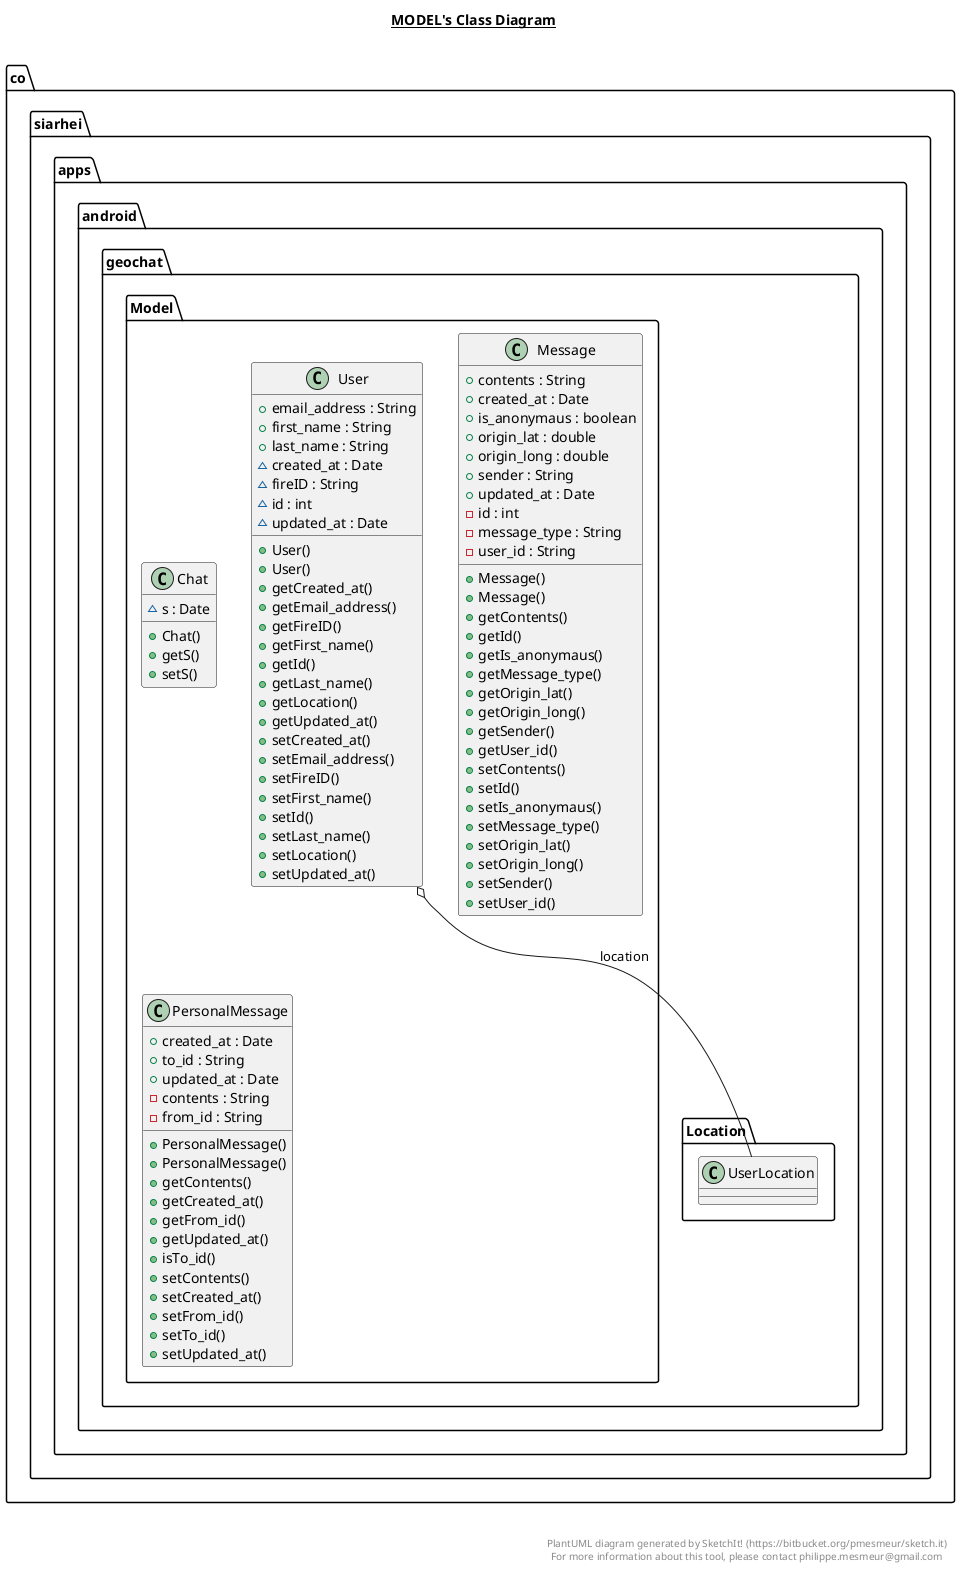 @startuml

title __MODEL's Class Diagram__\n

  namespace co.siarhei.apps.android.geochat {
    namespace Model {
      class co.siarhei.apps.android.geochat.Model.Chat {
          ~ s : Date
          + Chat()
          + getS()
          + setS()
      }
    }
  }
  

  namespace co.siarhei.apps.android.geochat {
    namespace Model {
      class co.siarhei.apps.android.geochat.Model.Message {
          + contents : String
          + created_at : Date
          + is_anonymaus : boolean
          + origin_lat : double
          + origin_long : double
          + sender : String
          + updated_at : Date
          - id : int
          - message_type : String
          - user_id : String
          + Message()
          + Message()
          + getContents()
          + getId()
          + getIs_anonymaus()
          + getMessage_type()
          + getOrigin_lat()
          + getOrigin_long()
          + getSender()
          + getUser_id()
          + setContents()
          + setId()
          + setIs_anonymaus()
          + setMessage_type()
          + setOrigin_lat()
          + setOrigin_long()
          + setSender()
          + setUser_id()
      }
    }
  }
  

  namespace co.siarhei.apps.android.geochat {
    namespace Model {
      class co.siarhei.apps.android.geochat.Model.PersonalMessage {
          + created_at : Date
          + to_id : String
          + updated_at : Date
          - contents : String
          - from_id : String
          + PersonalMessage()
          + PersonalMessage()
          + getContents()
          + getCreated_at()
          + getFrom_id()
          + getUpdated_at()
          + isTo_id()
          + setContents()
          + setCreated_at()
          + setFrom_id()
          + setTo_id()
          + setUpdated_at()
      }
    }
  }
  

  namespace co.siarhei.apps.android.geochat {
    namespace Model {
      class co.siarhei.apps.android.geochat.Model.User {
          + email_address : String
          + first_name : String
          + last_name : String
          ~ created_at : Date
          ~ fireID : String
          ~ id : int
          ~ updated_at : Date
          + User()
          + User()
          + getCreated_at()
          + getEmail_address()
          + getFireID()
          + getFirst_name()
          + getId()
          + getLast_name()
          + getLocation()
          + getUpdated_at()
          + setCreated_at()
          + setEmail_address()
          + setFireID()
          + setFirst_name()
          + setId()
          + setLast_name()
          + setLocation()
          + setUpdated_at()
      }
    }
  }
  

  co.siarhei.apps.android.geochat.Model.User o-- co.siarhei.apps.android.geochat.Location.UserLocation : location


right footer


PlantUML diagram generated by SketchIt! (https://bitbucket.org/pmesmeur/sketch.it)
For more information about this tool, please contact philippe.mesmeur@gmail.com
endfooter

@enduml
